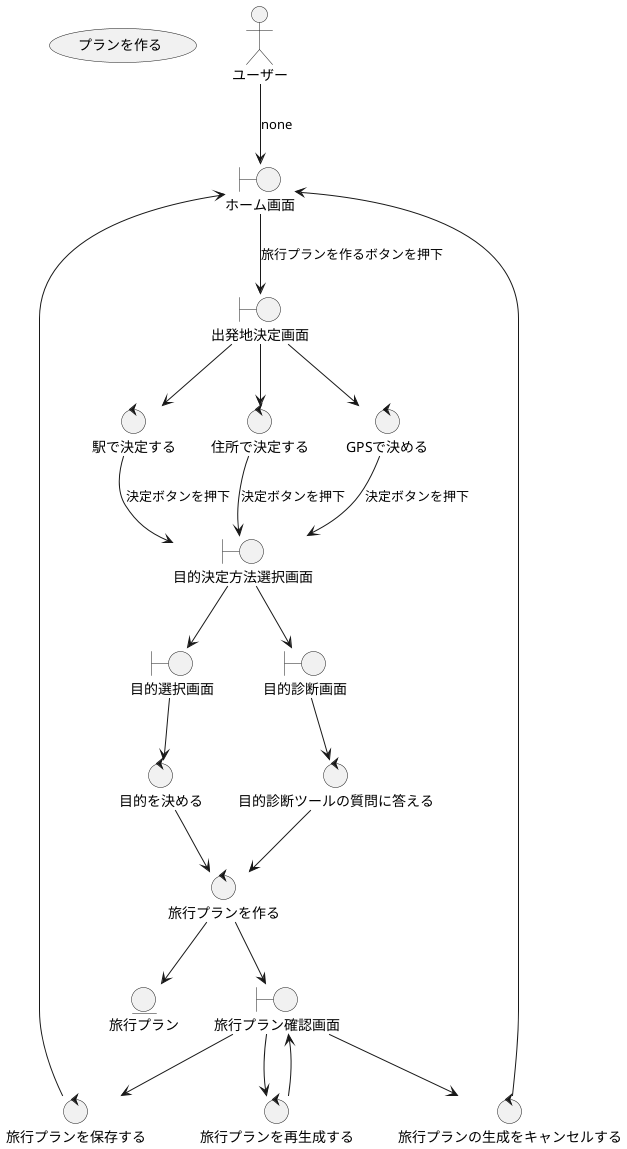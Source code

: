 @startuml

usecase プランを作る

actor ユーザー

boundary ホーム画面

boundary 出発地決定画面
control GPSで決める
control 駅で決定する
control 住所で決定する
boundary 目的決定方法選択画面
boundary 目的選択画面
control 目的を決める

boundary 目的診断画面
control 目的診断ツールの質問に答える

control 旅行プランを作る

boundary 旅行プラン確認画面
control 旅行プランを保存する
control 旅行プランを再生成する
control 旅行プランの生成をキャンセルする

entity 旅行プラン

ユーザー --> ホーム画面 : none

ホーム画面 --> 出発地決定画面 : 旅行プランを作るボタンを押下

出発地決定画面 --> GPSで決める
出発地決定画面 --> 駅で決定する
出発地決定画面 --> 住所で決定する

GPSで決める --> 目的決定方法選択画面 : 決定ボタンを押下
駅で決定する --> 目的決定方法選択画面 : 決定ボタンを押下
住所で決定する --> 目的決定方法選択画面 : 決定ボタンを押下

目的決定方法選択画面 --> 目的選択画面
目的決定方法選択画面 --> 目的診断画面

目的選択画面 --> 目的を決める
目的診断画面 --> 目的診断ツールの質問に答える

目的を決める --> 旅行プランを作る
目的診断ツールの質問に答える --> 旅行プランを作る

旅行プランを作る --> 旅行プラン
旅行プランを作る --> 旅行プラン確認画面

旅行プラン確認画面 --> 旅行プランを保存する
旅行プラン確認画面 --> 旅行プランを再生成する
旅行プラン確認画面 --> 旅行プランの生成をキャンセルする

旅行プランを保存する --> ホーム画面
旅行プランを再生成する --> 旅行プラン確認画面
旅行プランの生成をキャンセルする --> ホーム画面

@enduml